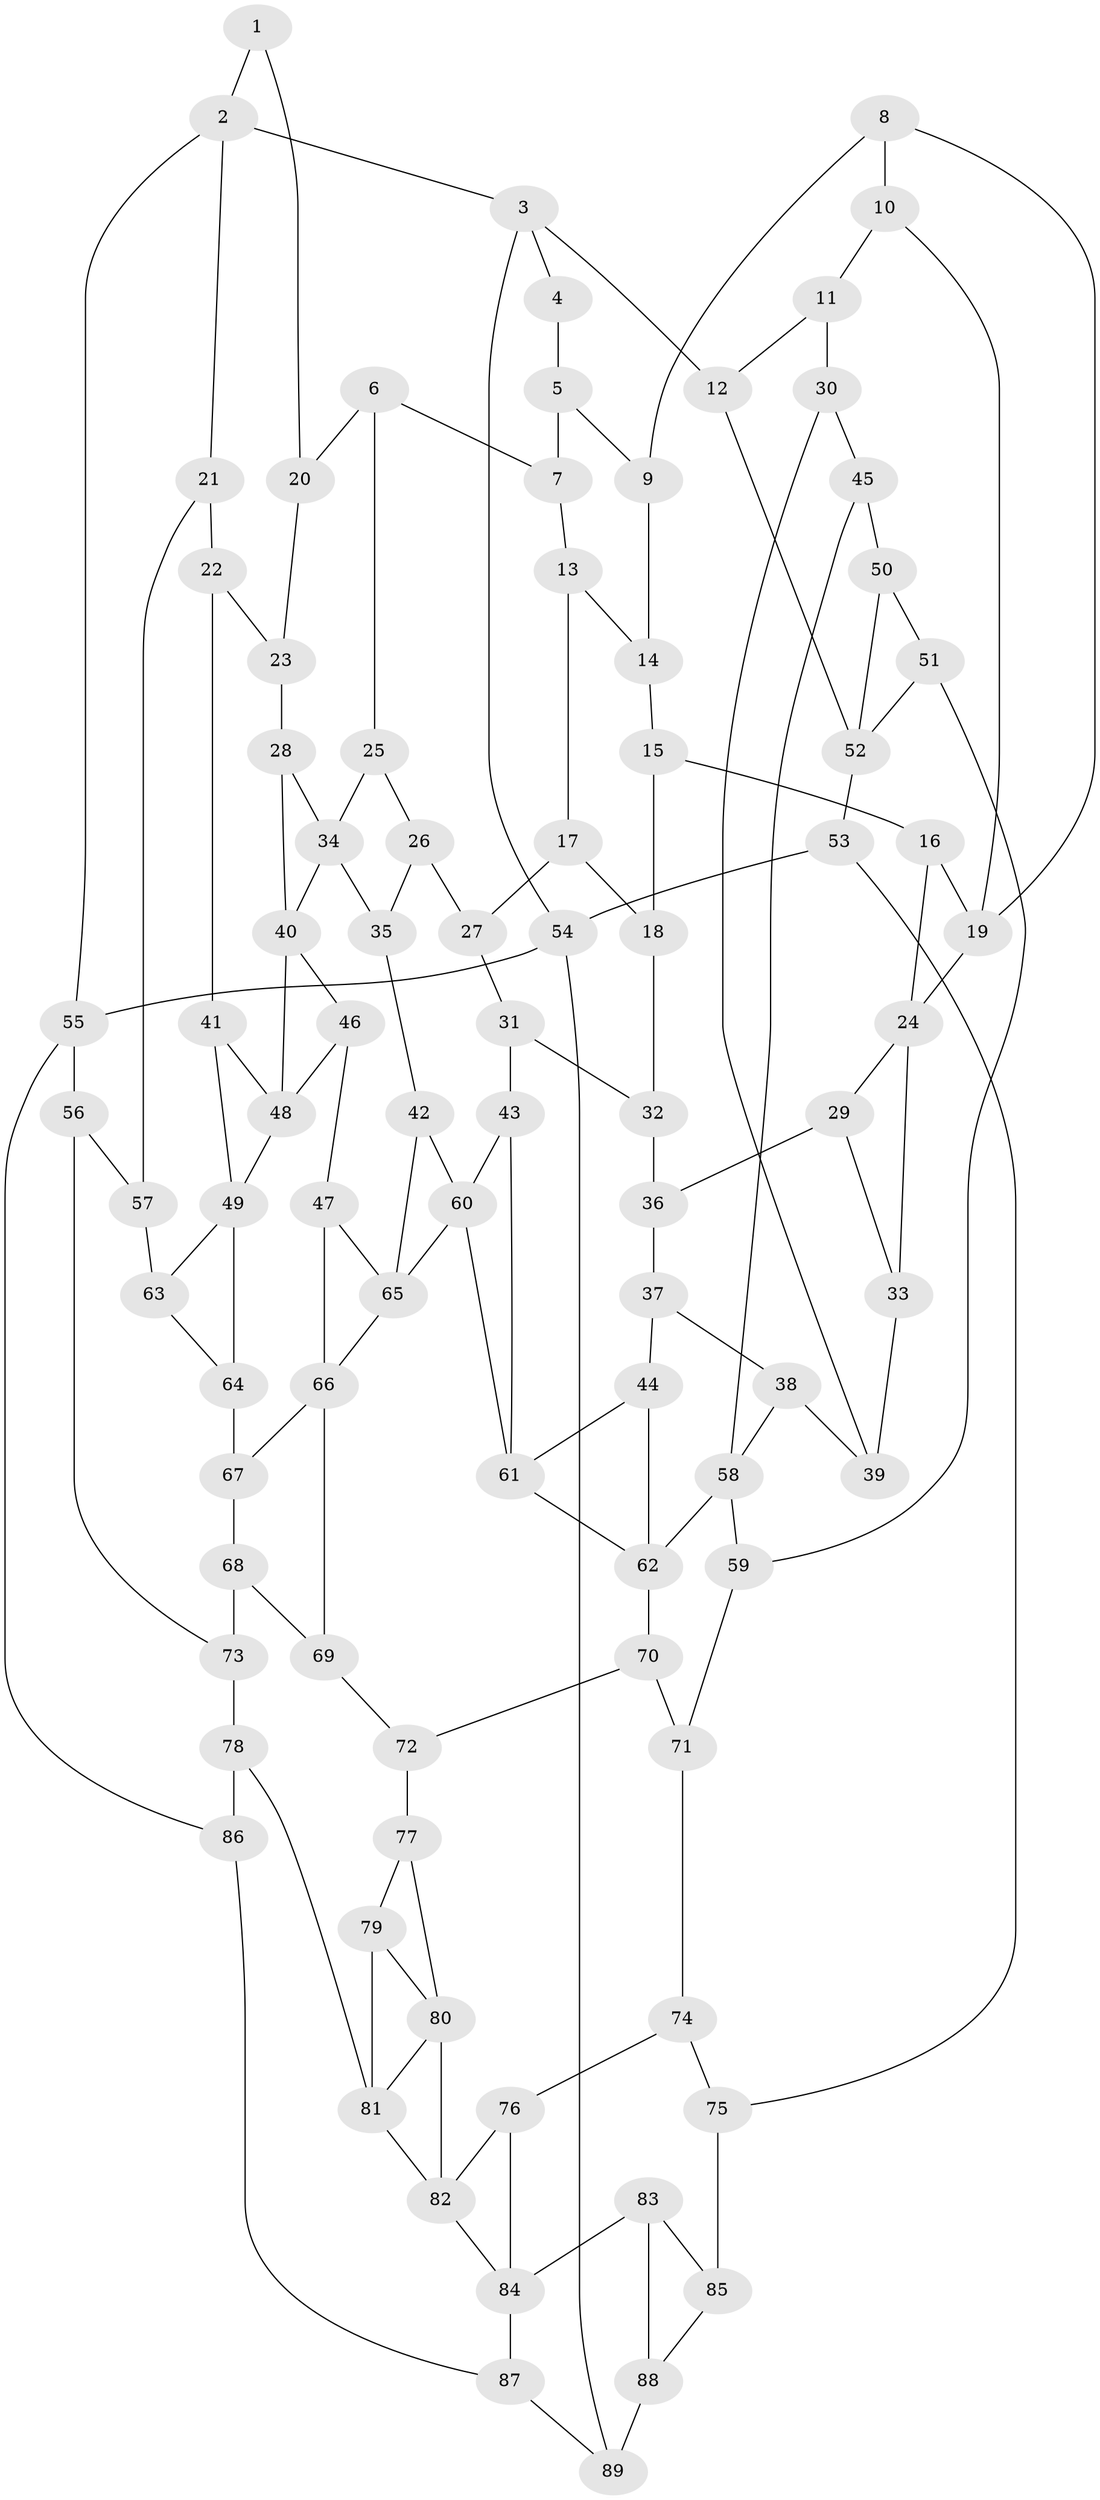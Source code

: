 // original degree distribution, {4: 0.2222222222222222, 5: 0.5317460317460317, 3: 0.023809523809523808, 6: 0.2222222222222222}
// Generated by graph-tools (version 1.1) at 2025/38/03/04/25 23:38:30]
// undirected, 89 vertices, 143 edges
graph export_dot {
  node [color=gray90,style=filled];
  1;
  2;
  3;
  4;
  5;
  6;
  7;
  8;
  9;
  10;
  11;
  12;
  13;
  14;
  15;
  16;
  17;
  18;
  19;
  20;
  21;
  22;
  23;
  24;
  25;
  26;
  27;
  28;
  29;
  30;
  31;
  32;
  33;
  34;
  35;
  36;
  37;
  38;
  39;
  40;
  41;
  42;
  43;
  44;
  45;
  46;
  47;
  48;
  49;
  50;
  51;
  52;
  53;
  54;
  55;
  56;
  57;
  58;
  59;
  60;
  61;
  62;
  63;
  64;
  65;
  66;
  67;
  68;
  69;
  70;
  71;
  72;
  73;
  74;
  75;
  76;
  77;
  78;
  79;
  80;
  81;
  82;
  83;
  84;
  85;
  86;
  87;
  88;
  89;
  1 -- 2 [weight=1.0];
  1 -- 20 [weight=1.0];
  2 -- 3 [weight=1.0];
  2 -- 21 [weight=1.0];
  2 -- 55 [weight=1.0];
  3 -- 4 [weight=1.0];
  3 -- 12 [weight=1.0];
  3 -- 54 [weight=1.0];
  4 -- 5 [weight=1.0];
  5 -- 7 [weight=1.0];
  5 -- 9 [weight=1.0];
  6 -- 7 [weight=1.0];
  6 -- 20 [weight=1.0];
  6 -- 25 [weight=1.0];
  7 -- 13 [weight=1.0];
  8 -- 9 [weight=1.0];
  8 -- 10 [weight=1.0];
  8 -- 19 [weight=1.0];
  9 -- 14 [weight=1.0];
  10 -- 11 [weight=1.0];
  10 -- 19 [weight=1.0];
  11 -- 12 [weight=1.0];
  11 -- 30 [weight=1.0];
  12 -- 52 [weight=1.0];
  13 -- 14 [weight=1.0];
  13 -- 17 [weight=1.0];
  14 -- 15 [weight=1.0];
  15 -- 16 [weight=1.0];
  15 -- 18 [weight=1.0];
  16 -- 19 [weight=1.0];
  16 -- 24 [weight=1.0];
  17 -- 18 [weight=1.0];
  17 -- 27 [weight=1.0];
  18 -- 32 [weight=1.0];
  19 -- 24 [weight=1.0];
  20 -- 23 [weight=1.0];
  21 -- 22 [weight=1.0];
  21 -- 57 [weight=1.0];
  22 -- 23 [weight=1.0];
  22 -- 41 [weight=1.0];
  23 -- 28 [weight=1.0];
  24 -- 29 [weight=1.0];
  24 -- 33 [weight=1.0];
  25 -- 26 [weight=1.0];
  25 -- 34 [weight=1.0];
  26 -- 27 [weight=1.0];
  26 -- 35 [weight=1.0];
  27 -- 31 [weight=1.0];
  28 -- 34 [weight=1.0];
  28 -- 40 [weight=1.0];
  29 -- 33 [weight=1.0];
  29 -- 36 [weight=1.0];
  30 -- 39 [weight=1.0];
  30 -- 45 [weight=1.0];
  31 -- 32 [weight=1.0];
  31 -- 43 [weight=1.0];
  32 -- 36 [weight=2.0];
  33 -- 39 [weight=2.0];
  34 -- 35 [weight=1.0];
  34 -- 40 [weight=1.0];
  35 -- 42 [weight=1.0];
  36 -- 37 [weight=1.0];
  37 -- 38 [weight=1.0];
  37 -- 44 [weight=1.0];
  38 -- 39 [weight=1.0];
  38 -- 58 [weight=1.0];
  40 -- 46 [weight=1.0];
  40 -- 48 [weight=1.0];
  41 -- 48 [weight=1.0];
  41 -- 49 [weight=1.0];
  42 -- 60 [weight=1.0];
  42 -- 65 [weight=1.0];
  43 -- 60 [weight=1.0];
  43 -- 61 [weight=1.0];
  44 -- 61 [weight=1.0];
  44 -- 62 [weight=1.0];
  45 -- 50 [weight=2.0];
  45 -- 58 [weight=1.0];
  46 -- 47 [weight=1.0];
  46 -- 48 [weight=1.0];
  47 -- 65 [weight=1.0];
  47 -- 66 [weight=1.0];
  48 -- 49 [weight=1.0];
  49 -- 63 [weight=1.0];
  49 -- 64 [weight=1.0];
  50 -- 51 [weight=1.0];
  50 -- 52 [weight=1.0];
  51 -- 52 [weight=1.0];
  51 -- 59 [weight=1.0];
  52 -- 53 [weight=1.0];
  53 -- 54 [weight=1.0];
  53 -- 75 [weight=1.0];
  54 -- 55 [weight=1.0];
  54 -- 89 [weight=1.0];
  55 -- 56 [weight=1.0];
  55 -- 86 [weight=1.0];
  56 -- 57 [weight=1.0];
  56 -- 73 [weight=1.0];
  57 -- 63 [weight=2.0];
  58 -- 59 [weight=1.0];
  58 -- 62 [weight=1.0];
  59 -- 71 [weight=1.0];
  60 -- 61 [weight=1.0];
  60 -- 65 [weight=1.0];
  61 -- 62 [weight=1.0];
  62 -- 70 [weight=1.0];
  63 -- 64 [weight=1.0];
  64 -- 67 [weight=2.0];
  65 -- 66 [weight=1.0];
  66 -- 67 [weight=1.0];
  66 -- 69 [weight=1.0];
  67 -- 68 [weight=1.0];
  68 -- 69 [weight=1.0];
  68 -- 73 [weight=1.0];
  69 -- 72 [weight=1.0];
  70 -- 71 [weight=1.0];
  70 -- 72 [weight=1.0];
  71 -- 74 [weight=1.0];
  72 -- 77 [weight=2.0];
  73 -- 78 [weight=1.0];
  74 -- 75 [weight=1.0];
  74 -- 76 [weight=1.0];
  75 -- 85 [weight=2.0];
  76 -- 82 [weight=1.0];
  76 -- 84 [weight=1.0];
  77 -- 79 [weight=1.0];
  77 -- 80 [weight=1.0];
  78 -- 81 [weight=1.0];
  78 -- 86 [weight=1.0];
  79 -- 80 [weight=1.0];
  79 -- 81 [weight=1.0];
  80 -- 81 [weight=1.0];
  80 -- 82 [weight=1.0];
  81 -- 82 [weight=1.0];
  82 -- 84 [weight=1.0];
  83 -- 84 [weight=1.0];
  83 -- 85 [weight=1.0];
  83 -- 88 [weight=1.0];
  84 -- 87 [weight=1.0];
  85 -- 88 [weight=1.0];
  86 -- 87 [weight=1.0];
  87 -- 89 [weight=1.0];
  88 -- 89 [weight=2.0];
}

